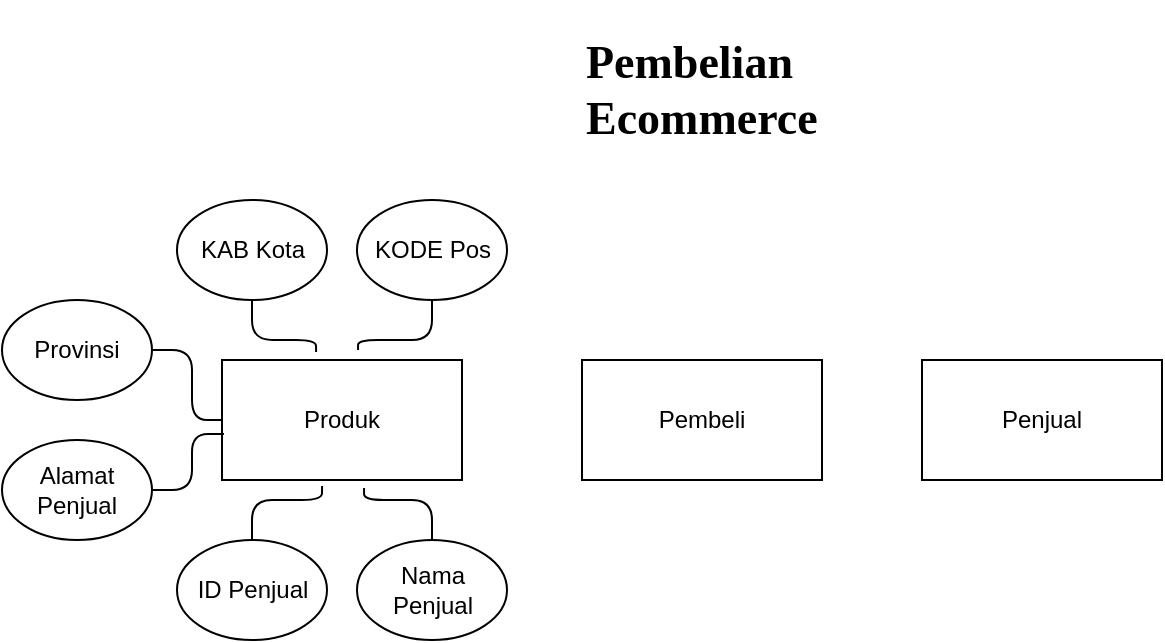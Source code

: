 <mxfile version="24.0.0" type="github">
  <diagram name="Page-1" id="79oRfjms0OCHbmcxYFP_">
    <mxGraphModel dx="1066" dy="613" grid="1" gridSize="10" guides="1" tooltips="1" connect="1" arrows="1" fold="1" page="1" pageScale="1" pageWidth="850" pageHeight="1100" math="0" shadow="0">
      <root>
        <mxCell id="0" />
        <mxCell id="1" parent="0" />
        <mxCell id="weETAlONGDyQjFe2pRTI-1" value="Pembelian Ecommerce" style="text;strokeColor=none;align=left;fillColor=none;html=1;verticalAlign=middle;whiteSpace=wrap;rounded=0;fontSize=23;fontFamily=Tahoma;fontStyle=1" vertex="1" parent="1">
          <mxGeometry x="320" y="70" width="220" height="90" as="geometry" />
        </mxCell>
        <mxCell id="weETAlONGDyQjFe2pRTI-2" value="Produk" style="rounded=0;whiteSpace=wrap;html=1;" vertex="1" parent="1">
          <mxGeometry x="140" y="250" width="120" height="60" as="geometry" />
        </mxCell>
        <mxCell id="weETAlONGDyQjFe2pRTI-3" value="Pembeli" style="rounded=0;whiteSpace=wrap;html=1;" vertex="1" parent="1">
          <mxGeometry x="320" y="250" width="120" height="60" as="geometry" />
        </mxCell>
        <mxCell id="weETAlONGDyQjFe2pRTI-5" value="Penjual" style="rounded=0;whiteSpace=wrap;html=1;" vertex="1" parent="1">
          <mxGeometry x="490" y="250" width="120" height="60" as="geometry" />
        </mxCell>
        <mxCell id="weETAlONGDyQjFe2pRTI-6" value="ID Penjual" style="ellipse;whiteSpace=wrap;html=1;" vertex="1" parent="1">
          <mxGeometry x="117.5" y="340" width="75" height="50" as="geometry" />
        </mxCell>
        <mxCell id="weETAlONGDyQjFe2pRTI-7" value="Nama Penjual" style="ellipse;whiteSpace=wrap;html=1;" vertex="1" parent="1">
          <mxGeometry x="207.5" y="340" width="75" height="50" as="geometry" />
        </mxCell>
        <mxCell id="weETAlONGDyQjFe2pRTI-8" value="Alamat Penjual" style="ellipse;whiteSpace=wrap;html=1;" vertex="1" parent="1">
          <mxGeometry x="30" y="290" width="75" height="50" as="geometry" />
        </mxCell>
        <mxCell id="weETAlONGDyQjFe2pRTI-24" style="edgeStyle=orthogonalEdgeStyle;rounded=1;orthogonalLoop=1;jettySize=auto;html=1;endArrow=none;endFill=0;curved=0;" edge="1" parent="1" source="weETAlONGDyQjFe2pRTI-9" target="weETAlONGDyQjFe2pRTI-2">
          <mxGeometry relative="1" as="geometry" />
        </mxCell>
        <mxCell id="weETAlONGDyQjFe2pRTI-9" value="Provinsi&lt;span style=&quot;color: rgba(0, 0, 0, 0); font-family: monospace; font-size: 0px; text-align: start; text-wrap: nowrap;&quot;&gt;%3CmxGraphModel%3E%3Croot%3E%3CmxCell%20id%3D%220%22%2F%3E%3CmxCell%20id%3D%221%22%20parent%3D%220%22%2F%3E%3CmxCell%20id%3D%222%22%20value%3D%22Alamat%20Penjual%22%20style%3D%22ellipse%3BwhiteSpace%3Dwrap%3Bhtml%3D1%3B%22%20vertex%3D%221%22%20parent%3D%221%22%3E%3CmxGeometry%20x%3D%2242.5%22%20y%3D%22255%22%20width%3D%2275%22%20height%3D%2250%22%20as%3D%22geometry%22%2F%3E%3C%2FmxCell%3E%3C%2Froot%3E%3C%2FmxGraphModel%3E&lt;/span&gt;" style="ellipse;whiteSpace=wrap;html=1;" vertex="1" parent="1">
          <mxGeometry x="30" y="220" width="75" height="50" as="geometry" />
        </mxCell>
        <mxCell id="weETAlONGDyQjFe2pRTI-10" value="KAB Kota" style="ellipse;whiteSpace=wrap;html=1;" vertex="1" parent="1">
          <mxGeometry x="117.5" y="170" width="75" height="50" as="geometry" />
        </mxCell>
        <mxCell id="weETAlONGDyQjFe2pRTI-12" value="KODE Pos" style="ellipse;whiteSpace=wrap;html=1;" vertex="1" parent="1">
          <mxGeometry x="207.5" y="170" width="75" height="50" as="geometry" />
        </mxCell>
        <mxCell id="weETAlONGDyQjFe2pRTI-25" style="edgeStyle=orthogonalEdgeStyle;rounded=1;orthogonalLoop=1;jettySize=auto;html=1;entryX=0.008;entryY=0.617;entryDx=0;entryDy=0;entryPerimeter=0;endArrow=none;endFill=0;curved=0;" edge="1" parent="1" source="weETAlONGDyQjFe2pRTI-8" target="weETAlONGDyQjFe2pRTI-2">
          <mxGeometry relative="1" as="geometry" />
        </mxCell>
        <mxCell id="weETAlONGDyQjFe2pRTI-28" style="edgeStyle=orthogonalEdgeStyle;rounded=1;orthogonalLoop=1;jettySize=auto;html=1;exitX=0.5;exitY=1;exitDx=0;exitDy=0;entryX=0.392;entryY=-0.067;entryDx=0;entryDy=0;entryPerimeter=0;endArrow=none;endFill=0;curved=0;" edge="1" parent="1" source="weETAlONGDyQjFe2pRTI-10" target="weETAlONGDyQjFe2pRTI-2">
          <mxGeometry relative="1" as="geometry" />
        </mxCell>
        <mxCell id="weETAlONGDyQjFe2pRTI-29" style="edgeStyle=orthogonalEdgeStyle;rounded=1;orthogonalLoop=1;jettySize=auto;html=1;exitX=0.5;exitY=1;exitDx=0;exitDy=0;entryX=0.567;entryY=-0.083;entryDx=0;entryDy=0;entryPerimeter=0;endArrow=none;endFill=0;curved=0;" edge="1" parent="1" source="weETAlONGDyQjFe2pRTI-12" target="weETAlONGDyQjFe2pRTI-2">
          <mxGeometry relative="1" as="geometry" />
        </mxCell>
        <mxCell id="weETAlONGDyQjFe2pRTI-30" style="edgeStyle=orthogonalEdgeStyle;rounded=1;orthogonalLoop=1;jettySize=auto;html=1;exitX=0.5;exitY=0;exitDx=0;exitDy=0;entryX=0.592;entryY=1.067;entryDx=0;entryDy=0;entryPerimeter=0;endArrow=none;endFill=0;curved=0;" edge="1" parent="1" source="weETAlONGDyQjFe2pRTI-7" target="weETAlONGDyQjFe2pRTI-2">
          <mxGeometry relative="1" as="geometry" />
        </mxCell>
        <mxCell id="weETAlONGDyQjFe2pRTI-31" style="edgeStyle=orthogonalEdgeStyle;rounded=1;orthogonalLoop=1;jettySize=auto;html=1;exitX=0.5;exitY=0;exitDx=0;exitDy=0;entryX=0.417;entryY=1.05;entryDx=0;entryDy=0;entryPerimeter=0;endArrow=none;endFill=0;curved=0;" edge="1" parent="1" source="weETAlONGDyQjFe2pRTI-6" target="weETAlONGDyQjFe2pRTI-2">
          <mxGeometry relative="1" as="geometry" />
        </mxCell>
      </root>
    </mxGraphModel>
  </diagram>
</mxfile>
